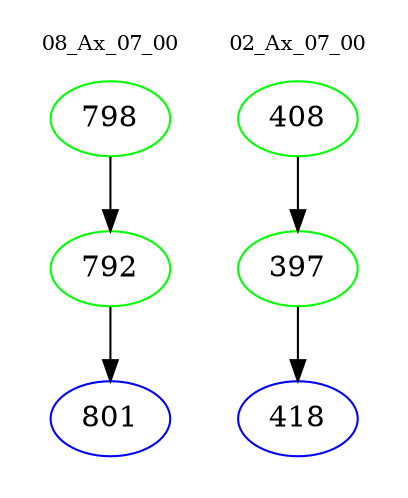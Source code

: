 digraph{
subgraph cluster_0 {
color = white
label = "08_Ax_07_00";
fontsize=10;
T0_798 [label="798", color="green"]
T0_798 -> T0_792 [color="black"]
T0_792 [label="792", color="green"]
T0_792 -> T0_801 [color="black"]
T0_801 [label="801", color="blue"]
}
subgraph cluster_1 {
color = white
label = "02_Ax_07_00";
fontsize=10;
T1_408 [label="408", color="green"]
T1_408 -> T1_397 [color="black"]
T1_397 [label="397", color="green"]
T1_397 -> T1_418 [color="black"]
T1_418 [label="418", color="blue"]
}
}
